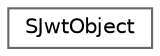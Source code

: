 digraph "类继承关系图"
{
 // LATEX_PDF_SIZE
  bgcolor="transparent";
  edge [fontname=Helvetica,fontsize=10,labelfontname=Helvetica,labelfontsize=10];
  node [fontname=Helvetica,fontsize=10,shape=box,height=0.2,width=0.4];
  rankdir="LR";
  Node0 [id="Node000000",label="SJwtObject",height=0.2,width=0.4,color="grey40", fillcolor="white", style="filled",URL="$class_s_jwt_1_1_s_jwt_object.html",tooltip=" "];
}

